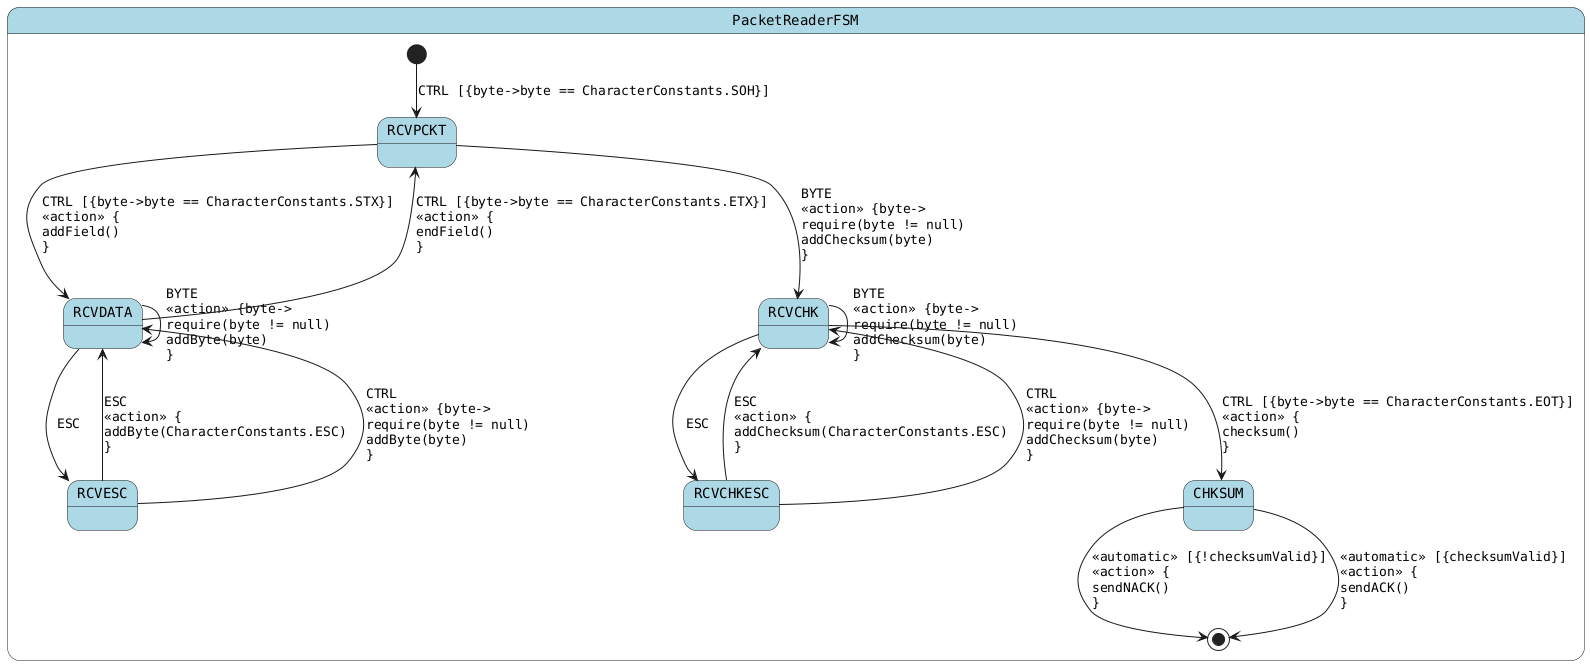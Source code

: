 @startuml
skinparam StateFontName Helvetica
skinparam defaultFontName Monospaced
skinparam state {
    BackgroundColor LightBlue
}
state PacketReaderFSM {
[*] --> RCVPCKT : CTRL [{byte->byte == CharacterConstants.SOH}]
RCVPCKT --> RCVDATA : CTRL [{byte->byte == CharacterConstants.STX}]\l<<action>> {\laddField()\l}
RCVPCKT --> RCVCHK : BYTE\l<<action>> {byte->\lrequire(byte != null)\laddChecksum(byte)\l}
RCVDATA --> RCVDATA : BYTE\l<<action>> {byte->\lrequire(byte != null)\laddByte(byte)\l}
RCVDATA --> RCVPCKT : CTRL [{byte->byte == CharacterConstants.ETX}]\l<<action>> {\lendField()\l}
RCVDATA --> RCVESC : ESC
RCVESC --> RCVDATA : ESC\l<<action>> {\laddByte(CharacterConstants.ESC)\l}
RCVESC --> RCVDATA : CTRL\l<<action>> {byte->\lrequire(byte != null)\laddByte(byte)\l}
RCVCHK --> RCVCHK : BYTE\l<<action>> {byte->\lrequire(byte != null)\laddChecksum(byte)\l}
RCVCHK --> RCVCHKESC : ESC
RCVCHK --> CHKSUM : CTRL [{byte->byte == CharacterConstants.EOT}]\l<<action>> {\lchecksum()\l}
CHKSUM --> [*] : <<automatic>> [{!checksumValid}]\l<<action>> {\lsendNACK()\l}
CHKSUM --> [*] : <<automatic>> [{checksumValid}]\l<<action>> {\lsendACK()\l}
RCVCHKESC --> RCVCHK : ESC\l<<action>> {\laddChecksum(CharacterConstants.ESC)\l}
RCVCHKESC --> RCVCHK : CTRL\l<<action>> {byte->\lrequire(byte != null)\laddChecksum(byte)\l}
}
@enduml
